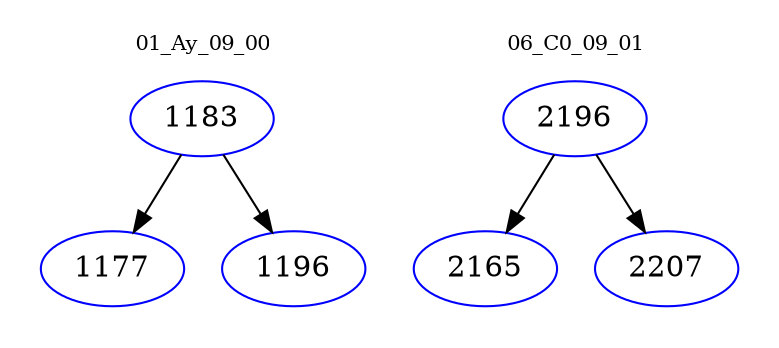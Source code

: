 digraph{
subgraph cluster_0 {
color = white
label = "01_Ay_09_00";
fontsize=10;
T0_1183 [label="1183", color="blue"]
T0_1183 -> T0_1177 [color="black"]
T0_1177 [label="1177", color="blue"]
T0_1183 -> T0_1196 [color="black"]
T0_1196 [label="1196", color="blue"]
}
subgraph cluster_1 {
color = white
label = "06_C0_09_01";
fontsize=10;
T1_2196 [label="2196", color="blue"]
T1_2196 -> T1_2165 [color="black"]
T1_2165 [label="2165", color="blue"]
T1_2196 -> T1_2207 [color="black"]
T1_2207 [label="2207", color="blue"]
}
}
